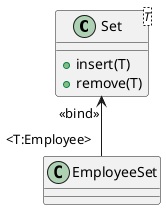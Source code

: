 @startuml

class Set<T> {
    + insert(T)
    + remove(T)
}

class EmployeeSet

Set "<<bind>>" <-- "<T:Employee>" EmployeeSet

@enduml